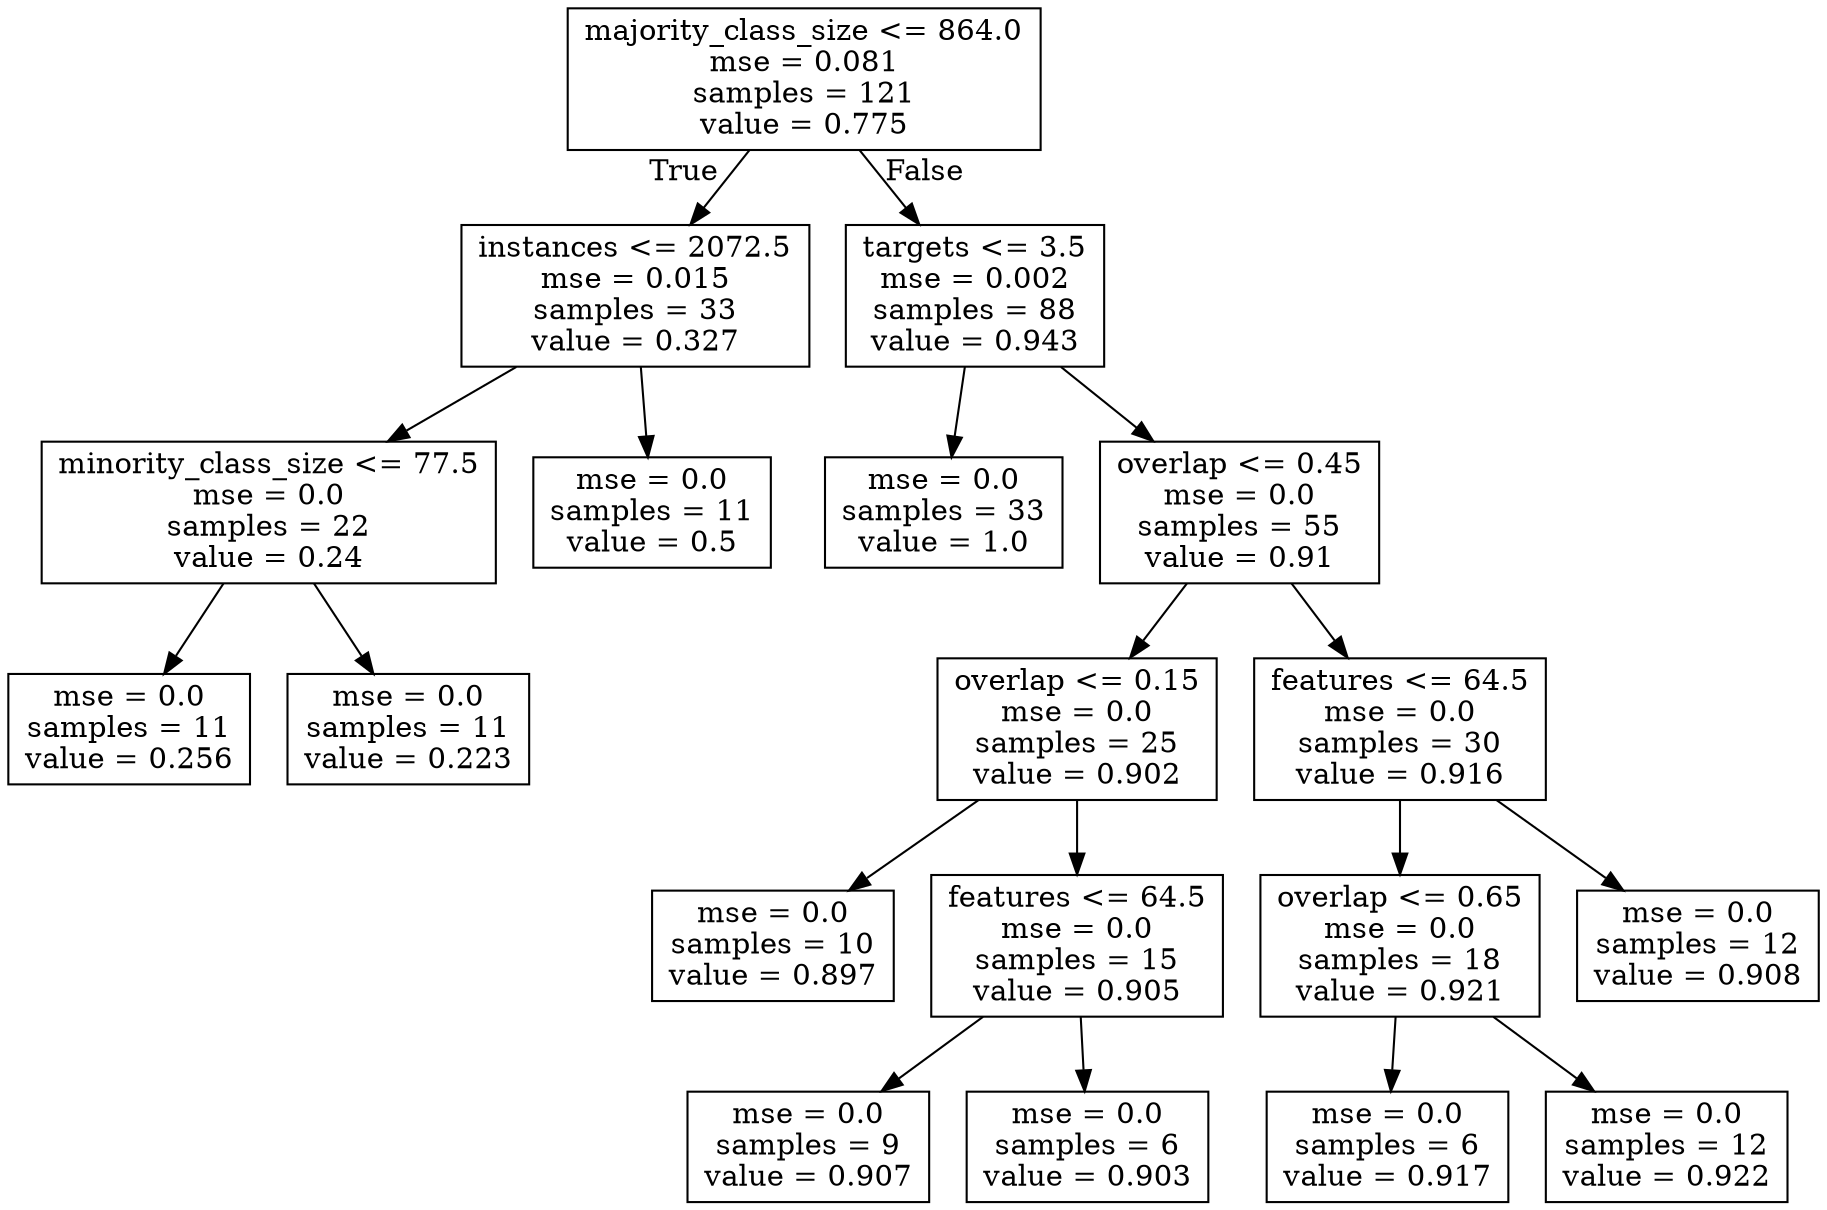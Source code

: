 digraph Tree {
node [shape=box] ;
0 [label="majority_class_size <= 864.0\nmse = 0.081\nsamples = 121\nvalue = 0.775"] ;
1 [label="instances <= 2072.5\nmse = 0.015\nsamples = 33\nvalue = 0.327"] ;
0 -> 1 [labeldistance=2.5, labelangle=45, headlabel="True"] ;
2 [label="minority_class_size <= 77.5\nmse = 0.0\nsamples = 22\nvalue = 0.24"] ;
1 -> 2 ;
3 [label="mse = 0.0\nsamples = 11\nvalue = 0.256"] ;
2 -> 3 ;
4 [label="mse = 0.0\nsamples = 11\nvalue = 0.223"] ;
2 -> 4 ;
5 [label="mse = 0.0\nsamples = 11\nvalue = 0.5"] ;
1 -> 5 ;
6 [label="targets <= 3.5\nmse = 0.002\nsamples = 88\nvalue = 0.943"] ;
0 -> 6 [labeldistance=2.5, labelangle=-45, headlabel="False"] ;
7 [label="mse = 0.0\nsamples = 33\nvalue = 1.0"] ;
6 -> 7 ;
8 [label="overlap <= 0.45\nmse = 0.0\nsamples = 55\nvalue = 0.91"] ;
6 -> 8 ;
9 [label="overlap <= 0.15\nmse = 0.0\nsamples = 25\nvalue = 0.902"] ;
8 -> 9 ;
10 [label="mse = 0.0\nsamples = 10\nvalue = 0.897"] ;
9 -> 10 ;
11 [label="features <= 64.5\nmse = 0.0\nsamples = 15\nvalue = 0.905"] ;
9 -> 11 ;
12 [label="mse = 0.0\nsamples = 9\nvalue = 0.907"] ;
11 -> 12 ;
13 [label="mse = 0.0\nsamples = 6\nvalue = 0.903"] ;
11 -> 13 ;
14 [label="features <= 64.5\nmse = 0.0\nsamples = 30\nvalue = 0.916"] ;
8 -> 14 ;
15 [label="overlap <= 0.65\nmse = 0.0\nsamples = 18\nvalue = 0.921"] ;
14 -> 15 ;
16 [label="mse = 0.0\nsamples = 6\nvalue = 0.917"] ;
15 -> 16 ;
17 [label="mse = 0.0\nsamples = 12\nvalue = 0.922"] ;
15 -> 17 ;
18 [label="mse = 0.0\nsamples = 12\nvalue = 0.908"] ;
14 -> 18 ;
}